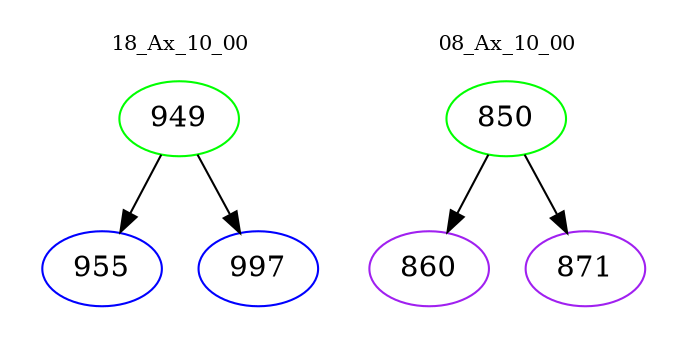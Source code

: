 digraph{
subgraph cluster_0 {
color = white
label = "18_Ax_10_00";
fontsize=10;
T0_949 [label="949", color="green"]
T0_949 -> T0_955 [color="black"]
T0_955 [label="955", color="blue"]
T0_949 -> T0_997 [color="black"]
T0_997 [label="997", color="blue"]
}
subgraph cluster_1 {
color = white
label = "08_Ax_10_00";
fontsize=10;
T1_850 [label="850", color="green"]
T1_850 -> T1_860 [color="black"]
T1_860 [label="860", color="purple"]
T1_850 -> T1_871 [color="black"]
T1_871 [label="871", color="purple"]
}
}
